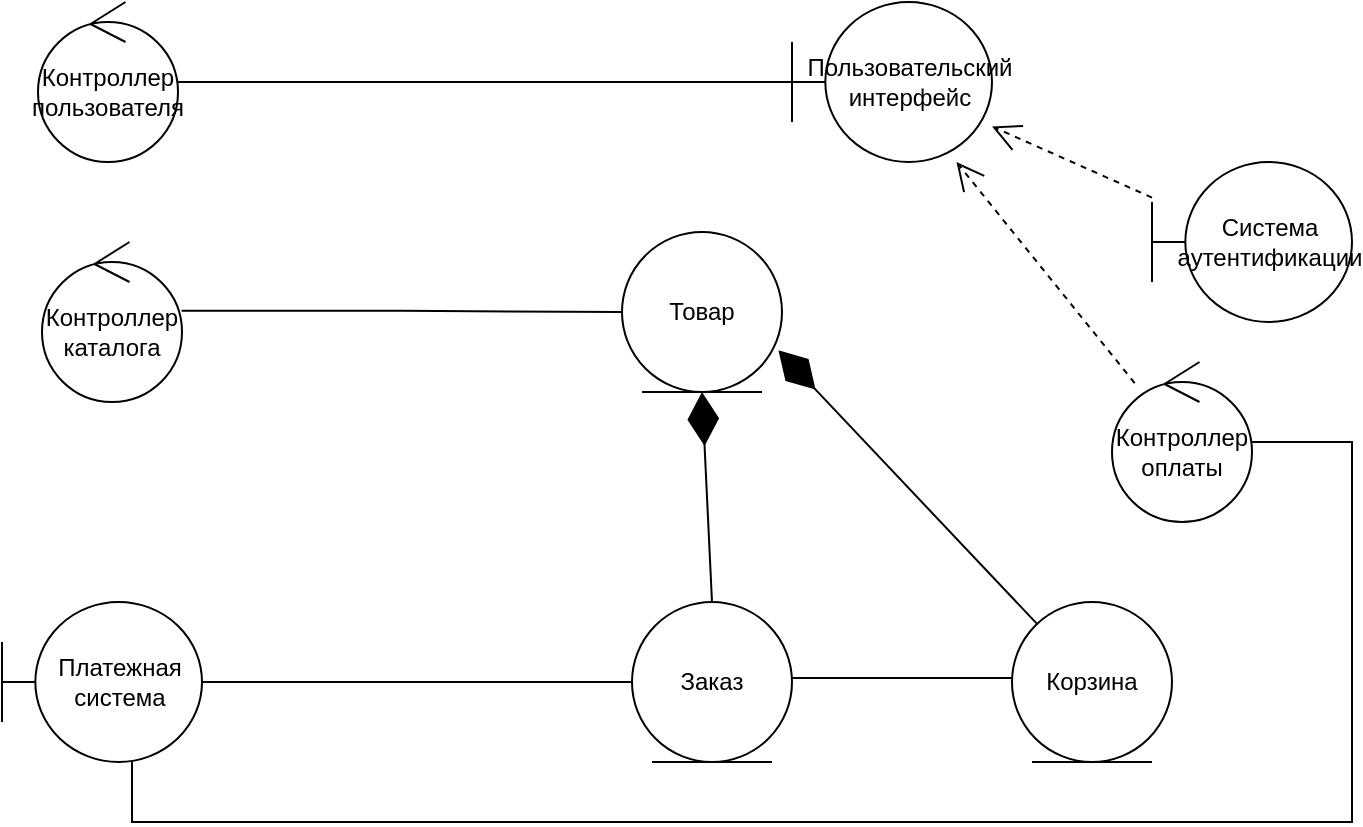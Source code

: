 <mxfile version="24.0.7" type="github">
  <diagram id="C5RBs43oDa-KdzZeNtuy" name="Page-1">
    <mxGraphModel dx="1050" dy="522" grid="1" gridSize="10" guides="1" tooltips="1" connect="1" arrows="1" fold="1" page="1" pageScale="1" pageWidth="827" pageHeight="1169" math="0" shadow="0">
      <root>
        <mxCell id="WIyWlLk6GJQsqaUBKTNV-0" />
        <mxCell id="WIyWlLk6GJQsqaUBKTNV-1" parent="WIyWlLk6GJQsqaUBKTNV-0" />
        <mxCell id="qQSNn1eFEIMBfvtkGuVH-0" value="&lt;font style=&quot;vertical-align: inherit;&quot;&gt;&lt;font style=&quot;vertical-align: inherit;&quot;&gt;&lt;font style=&quot;vertical-align: inherit;&quot;&gt;&lt;font style=&quot;vertical-align: inherit;&quot;&gt;Платежная система&lt;/font&gt;&lt;/font&gt;&lt;/font&gt;&lt;/font&gt;" style="shape=umlBoundary;whiteSpace=wrap;html=1;" vertex="1" parent="WIyWlLk6GJQsqaUBKTNV-1">
          <mxGeometry x="85" y="590" width="100" height="80" as="geometry" />
        </mxCell>
        <mxCell id="qQSNn1eFEIMBfvtkGuVH-1" value="&lt;font style=&quot;vertical-align: inherit;&quot;&gt;&lt;font style=&quot;vertical-align: inherit;&quot;&gt;&lt;font style=&quot;vertical-align: inherit;&quot;&gt;&lt;font style=&quot;vertical-align: inherit;&quot;&gt;Система аутентификации&lt;/font&gt;&lt;/font&gt;&lt;/font&gt;&lt;/font&gt;" style="shape=umlBoundary;whiteSpace=wrap;html=1;" vertex="1" parent="WIyWlLk6GJQsqaUBKTNV-1">
          <mxGeometry x="660" y="370" width="100" height="80" as="geometry" />
        </mxCell>
        <mxCell id="qQSNn1eFEIMBfvtkGuVH-2" value="&lt;font style=&quot;vertical-align: inherit;&quot;&gt;&lt;font style=&quot;vertical-align: inherit;&quot;&gt;Пользовательский интерфейс&lt;/font&gt;&lt;/font&gt;" style="shape=umlBoundary;whiteSpace=wrap;html=1;" vertex="1" parent="WIyWlLk6GJQsqaUBKTNV-1">
          <mxGeometry x="480" y="290" width="100" height="80" as="geometry" />
        </mxCell>
        <mxCell id="qQSNn1eFEIMBfvtkGuVH-3" value="&lt;font style=&quot;vertical-align: inherit;&quot;&gt;&lt;font style=&quot;vertical-align: inherit;&quot;&gt;Контроллер оплаты&lt;/font&gt;&lt;/font&gt;" style="ellipse;shape=umlControl;whiteSpace=wrap;html=1;" vertex="1" parent="WIyWlLk6GJQsqaUBKTNV-1">
          <mxGeometry x="640" y="470" width="70" height="80" as="geometry" />
        </mxCell>
        <mxCell id="qQSNn1eFEIMBfvtkGuVH-4" value="&lt;font style=&quot;vertical-align: inherit;&quot;&gt;&lt;font style=&quot;vertical-align: inherit;&quot;&gt;Контроллер каталога&lt;/font&gt;&lt;/font&gt;" style="ellipse;shape=umlControl;whiteSpace=wrap;html=1;" vertex="1" parent="WIyWlLk6GJQsqaUBKTNV-1">
          <mxGeometry x="105" y="410" width="70" height="80" as="geometry" />
        </mxCell>
        <mxCell id="qQSNn1eFEIMBfvtkGuVH-5" value="&lt;font style=&quot;vertical-align: inherit;&quot;&gt;&lt;font style=&quot;vertical-align: inherit;&quot;&gt;Контроллер пользователя&lt;/font&gt;&lt;/font&gt;" style="ellipse;shape=umlControl;whiteSpace=wrap;html=1;" vertex="1" parent="WIyWlLk6GJQsqaUBKTNV-1">
          <mxGeometry x="103" y="290" width="70" height="80" as="geometry" />
        </mxCell>
        <mxCell id="qQSNn1eFEIMBfvtkGuVH-8" value="&lt;font style=&quot;vertical-align: inherit;&quot;&gt;&lt;font style=&quot;vertical-align: inherit;&quot;&gt;Корзина&lt;/font&gt;&lt;/font&gt;" style="ellipse;shape=umlEntity;whiteSpace=wrap;html=1;" vertex="1" parent="WIyWlLk6GJQsqaUBKTNV-1">
          <mxGeometry x="590" y="590" width="80" height="80" as="geometry" />
        </mxCell>
        <mxCell id="qQSNn1eFEIMBfvtkGuVH-9" value="&lt;font style=&quot;vertical-align: inherit;&quot;&gt;&lt;font style=&quot;vertical-align: inherit;&quot;&gt;Товар&lt;/font&gt;&lt;/font&gt;" style="ellipse;shape=umlEntity;whiteSpace=wrap;html=1;" vertex="1" parent="WIyWlLk6GJQsqaUBKTNV-1">
          <mxGeometry x="395" y="405" width="80" height="80" as="geometry" />
        </mxCell>
        <mxCell id="qQSNn1eFEIMBfvtkGuVH-10" value="&lt;font style=&quot;vertical-align: inherit;&quot;&gt;&lt;font style=&quot;vertical-align: inherit;&quot;&gt;&lt;font style=&quot;vertical-align: inherit;&quot;&gt;&lt;font style=&quot;vertical-align: inherit;&quot;&gt;Заказ&lt;/font&gt;&lt;/font&gt;&lt;/font&gt;&lt;/font&gt;" style="ellipse;shape=umlEntity;whiteSpace=wrap;html=1;" vertex="1" parent="WIyWlLk6GJQsqaUBKTNV-1">
          <mxGeometry x="400" y="590" width="80" height="80" as="geometry" />
        </mxCell>
        <mxCell id="qQSNn1eFEIMBfvtkGuVH-11" value="" style="endArrow=none;html=1;edgeStyle=orthogonalEdgeStyle;rounded=0;" edge="1" parent="WIyWlLk6GJQsqaUBKTNV-1" source="qQSNn1eFEIMBfvtkGuVH-2" target="qQSNn1eFEIMBfvtkGuVH-5">
          <mxGeometry relative="1" as="geometry">
            <mxPoint x="190" y="320" as="sourcePoint" />
            <mxPoint x="350" y="319.5" as="targetPoint" />
          </mxGeometry>
        </mxCell>
        <mxCell id="qQSNn1eFEIMBfvtkGuVH-14" value="" style="endArrow=none;html=1;edgeStyle=orthogonalEdgeStyle;rounded=0;entryX=0;entryY=0.5;entryDx=0;entryDy=0;exitX=0.997;exitY=0.43;exitDx=0;exitDy=0;exitPerimeter=0;" edge="1" parent="WIyWlLk6GJQsqaUBKTNV-1" source="qQSNn1eFEIMBfvtkGuVH-4" target="qQSNn1eFEIMBfvtkGuVH-9">
          <mxGeometry relative="1" as="geometry">
            <mxPoint x="180" y="450" as="sourcePoint" />
            <mxPoint x="335" y="449.5" as="targetPoint" />
          </mxGeometry>
        </mxCell>
        <mxCell id="qQSNn1eFEIMBfvtkGuVH-18" value="" style="endArrow=none;html=1;edgeStyle=orthogonalEdgeStyle;rounded=0;entryX=0;entryY=0.5;entryDx=0;entryDy=0;" edge="1" parent="WIyWlLk6GJQsqaUBKTNV-1" source="qQSNn1eFEIMBfvtkGuVH-0" target="qQSNn1eFEIMBfvtkGuVH-10">
          <mxGeometry relative="1" as="geometry">
            <mxPoint x="210" y="580" as="sourcePoint" />
            <mxPoint x="410" y="580" as="targetPoint" />
          </mxGeometry>
        </mxCell>
        <mxCell id="qQSNn1eFEIMBfvtkGuVH-21" value="" style="endArrow=diamondThin;endFill=1;endSize=24;html=1;rounded=0;entryX=0.5;entryY=1;entryDx=0;entryDy=0;exitX=0.5;exitY=0;exitDx=0;exitDy=0;" edge="1" parent="WIyWlLk6GJQsqaUBKTNV-1" source="qQSNn1eFEIMBfvtkGuVH-10" target="qQSNn1eFEIMBfvtkGuVH-9">
          <mxGeometry width="160" relative="1" as="geometry">
            <mxPoint x="210" y="510" as="sourcePoint" />
            <mxPoint x="370" y="510" as="targetPoint" />
          </mxGeometry>
        </mxCell>
        <mxCell id="qQSNn1eFEIMBfvtkGuVH-22" value="" style="endArrow=diamondThin;endFill=1;endSize=24;html=1;rounded=0;entryX=0.978;entryY=0.74;entryDx=0;entryDy=0;entryPerimeter=0;" edge="1" parent="WIyWlLk6GJQsqaUBKTNV-1" source="qQSNn1eFEIMBfvtkGuVH-8" target="qQSNn1eFEIMBfvtkGuVH-9">
          <mxGeometry width="160" relative="1" as="geometry">
            <mxPoint x="450" y="600" as="sourcePoint" />
            <mxPoint x="445" y="500" as="targetPoint" />
            <Array as="points" />
          </mxGeometry>
        </mxCell>
        <mxCell id="qQSNn1eFEIMBfvtkGuVH-24" value="" style="endArrow=open;endSize=12;dashed=1;html=1;rounded=0;" edge="1" parent="WIyWlLk6GJQsqaUBKTNV-1" source="qQSNn1eFEIMBfvtkGuVH-1" target="qQSNn1eFEIMBfvtkGuVH-2">
          <mxGeometry width="160" relative="1" as="geometry">
            <mxPoint x="210" y="530" as="sourcePoint" />
            <mxPoint x="370" y="530" as="targetPoint" />
          </mxGeometry>
        </mxCell>
        <mxCell id="qQSNn1eFEIMBfvtkGuVH-25" value="" style="endArrow=open;endSize=12;dashed=1;html=1;rounded=0;" edge="1" parent="WIyWlLk6GJQsqaUBKTNV-1" source="qQSNn1eFEIMBfvtkGuVH-3" target="qQSNn1eFEIMBfvtkGuVH-2">
          <mxGeometry width="160" relative="1" as="geometry">
            <mxPoint x="210" y="530" as="sourcePoint" />
            <mxPoint x="370" y="530" as="targetPoint" />
          </mxGeometry>
        </mxCell>
        <mxCell id="qQSNn1eFEIMBfvtkGuVH-26" value="" style="endArrow=none;html=1;edgeStyle=orthogonalEdgeStyle;rounded=0;" edge="1" parent="WIyWlLk6GJQsqaUBKTNV-1">
          <mxGeometry relative="1" as="geometry">
            <mxPoint x="480" y="628" as="sourcePoint" />
            <mxPoint x="590" y="628" as="targetPoint" />
          </mxGeometry>
        </mxCell>
        <mxCell id="qQSNn1eFEIMBfvtkGuVH-31" value="" style="endArrow=none;html=1;edgeStyle=orthogonalEdgeStyle;rounded=0;" edge="1" parent="WIyWlLk6GJQsqaUBKTNV-1" source="qQSNn1eFEIMBfvtkGuVH-0" target="qQSNn1eFEIMBfvtkGuVH-3">
          <mxGeometry relative="1" as="geometry">
            <mxPoint x="210" y="530" as="sourcePoint" />
            <mxPoint x="370" y="530" as="targetPoint" />
            <Array as="points">
              <mxPoint x="150" y="700" />
              <mxPoint x="760" y="700" />
              <mxPoint x="760" y="510" />
            </Array>
          </mxGeometry>
        </mxCell>
      </root>
    </mxGraphModel>
  </diagram>
</mxfile>

